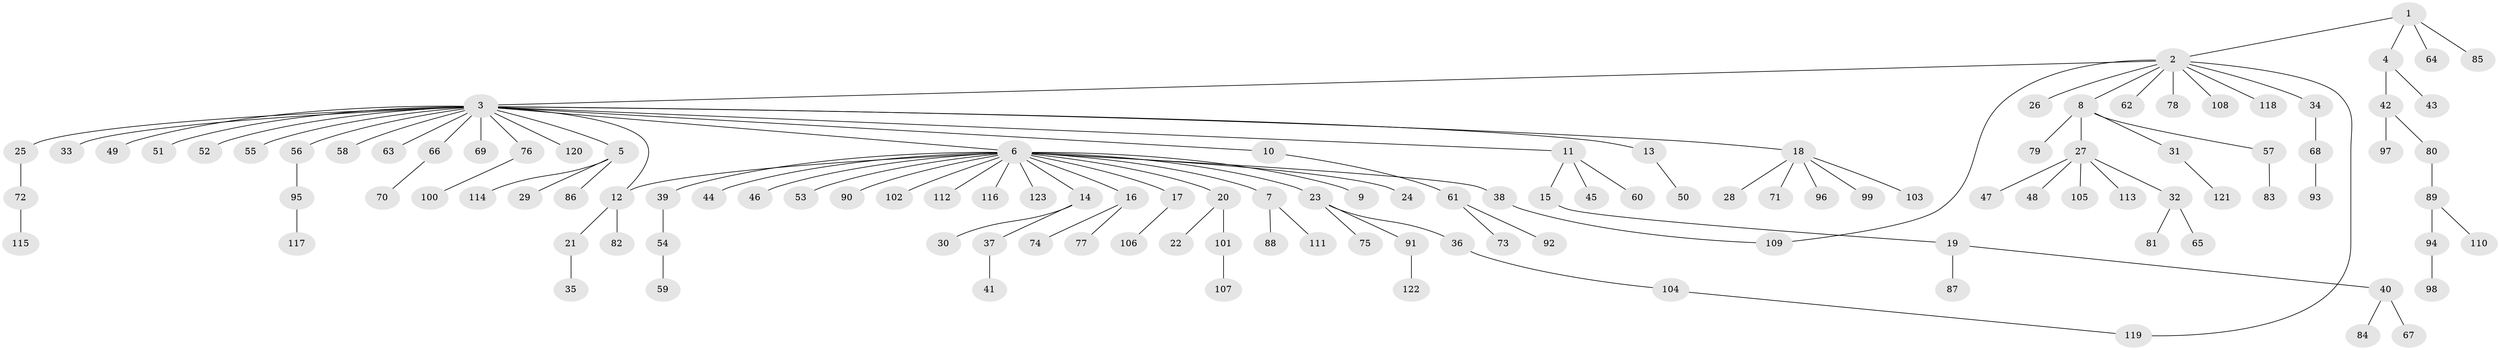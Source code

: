 // Generated by graph-tools (version 1.1) at 2025/47/03/09/25 04:47:03]
// undirected, 123 vertices, 125 edges
graph export_dot {
graph [start="1"]
  node [color=gray90,style=filled];
  1;
  2;
  3;
  4;
  5;
  6;
  7;
  8;
  9;
  10;
  11;
  12;
  13;
  14;
  15;
  16;
  17;
  18;
  19;
  20;
  21;
  22;
  23;
  24;
  25;
  26;
  27;
  28;
  29;
  30;
  31;
  32;
  33;
  34;
  35;
  36;
  37;
  38;
  39;
  40;
  41;
  42;
  43;
  44;
  45;
  46;
  47;
  48;
  49;
  50;
  51;
  52;
  53;
  54;
  55;
  56;
  57;
  58;
  59;
  60;
  61;
  62;
  63;
  64;
  65;
  66;
  67;
  68;
  69;
  70;
  71;
  72;
  73;
  74;
  75;
  76;
  77;
  78;
  79;
  80;
  81;
  82;
  83;
  84;
  85;
  86;
  87;
  88;
  89;
  90;
  91;
  92;
  93;
  94;
  95;
  96;
  97;
  98;
  99;
  100;
  101;
  102;
  103;
  104;
  105;
  106;
  107;
  108;
  109;
  110;
  111;
  112;
  113;
  114;
  115;
  116;
  117;
  118;
  119;
  120;
  121;
  122;
  123;
  1 -- 2;
  1 -- 4;
  1 -- 64;
  1 -- 85;
  2 -- 3;
  2 -- 8;
  2 -- 26;
  2 -- 34;
  2 -- 62;
  2 -- 78;
  2 -- 108;
  2 -- 109;
  2 -- 118;
  2 -- 119;
  3 -- 5;
  3 -- 6;
  3 -- 10;
  3 -- 11;
  3 -- 12;
  3 -- 13;
  3 -- 18;
  3 -- 25;
  3 -- 33;
  3 -- 49;
  3 -- 51;
  3 -- 52;
  3 -- 55;
  3 -- 56;
  3 -- 58;
  3 -- 63;
  3 -- 66;
  3 -- 69;
  3 -- 76;
  3 -- 120;
  4 -- 42;
  4 -- 43;
  5 -- 29;
  5 -- 86;
  5 -- 114;
  6 -- 7;
  6 -- 9;
  6 -- 12;
  6 -- 14;
  6 -- 16;
  6 -- 17;
  6 -- 20;
  6 -- 23;
  6 -- 24;
  6 -- 38;
  6 -- 39;
  6 -- 44;
  6 -- 46;
  6 -- 53;
  6 -- 90;
  6 -- 102;
  6 -- 112;
  6 -- 116;
  6 -- 123;
  7 -- 88;
  7 -- 111;
  8 -- 27;
  8 -- 31;
  8 -- 57;
  8 -- 79;
  10 -- 61;
  11 -- 15;
  11 -- 45;
  11 -- 60;
  12 -- 21;
  12 -- 82;
  13 -- 50;
  14 -- 30;
  14 -- 37;
  15 -- 19;
  16 -- 74;
  16 -- 77;
  17 -- 106;
  18 -- 28;
  18 -- 71;
  18 -- 96;
  18 -- 99;
  18 -- 103;
  19 -- 40;
  19 -- 87;
  20 -- 22;
  20 -- 101;
  21 -- 35;
  23 -- 36;
  23 -- 75;
  23 -- 91;
  25 -- 72;
  27 -- 32;
  27 -- 47;
  27 -- 48;
  27 -- 105;
  27 -- 113;
  31 -- 121;
  32 -- 65;
  32 -- 81;
  34 -- 68;
  36 -- 104;
  37 -- 41;
  38 -- 109;
  39 -- 54;
  40 -- 67;
  40 -- 84;
  42 -- 80;
  42 -- 97;
  54 -- 59;
  56 -- 95;
  57 -- 83;
  61 -- 73;
  61 -- 92;
  66 -- 70;
  68 -- 93;
  72 -- 115;
  76 -- 100;
  80 -- 89;
  89 -- 94;
  89 -- 110;
  91 -- 122;
  94 -- 98;
  95 -- 117;
  101 -- 107;
  104 -- 119;
}
